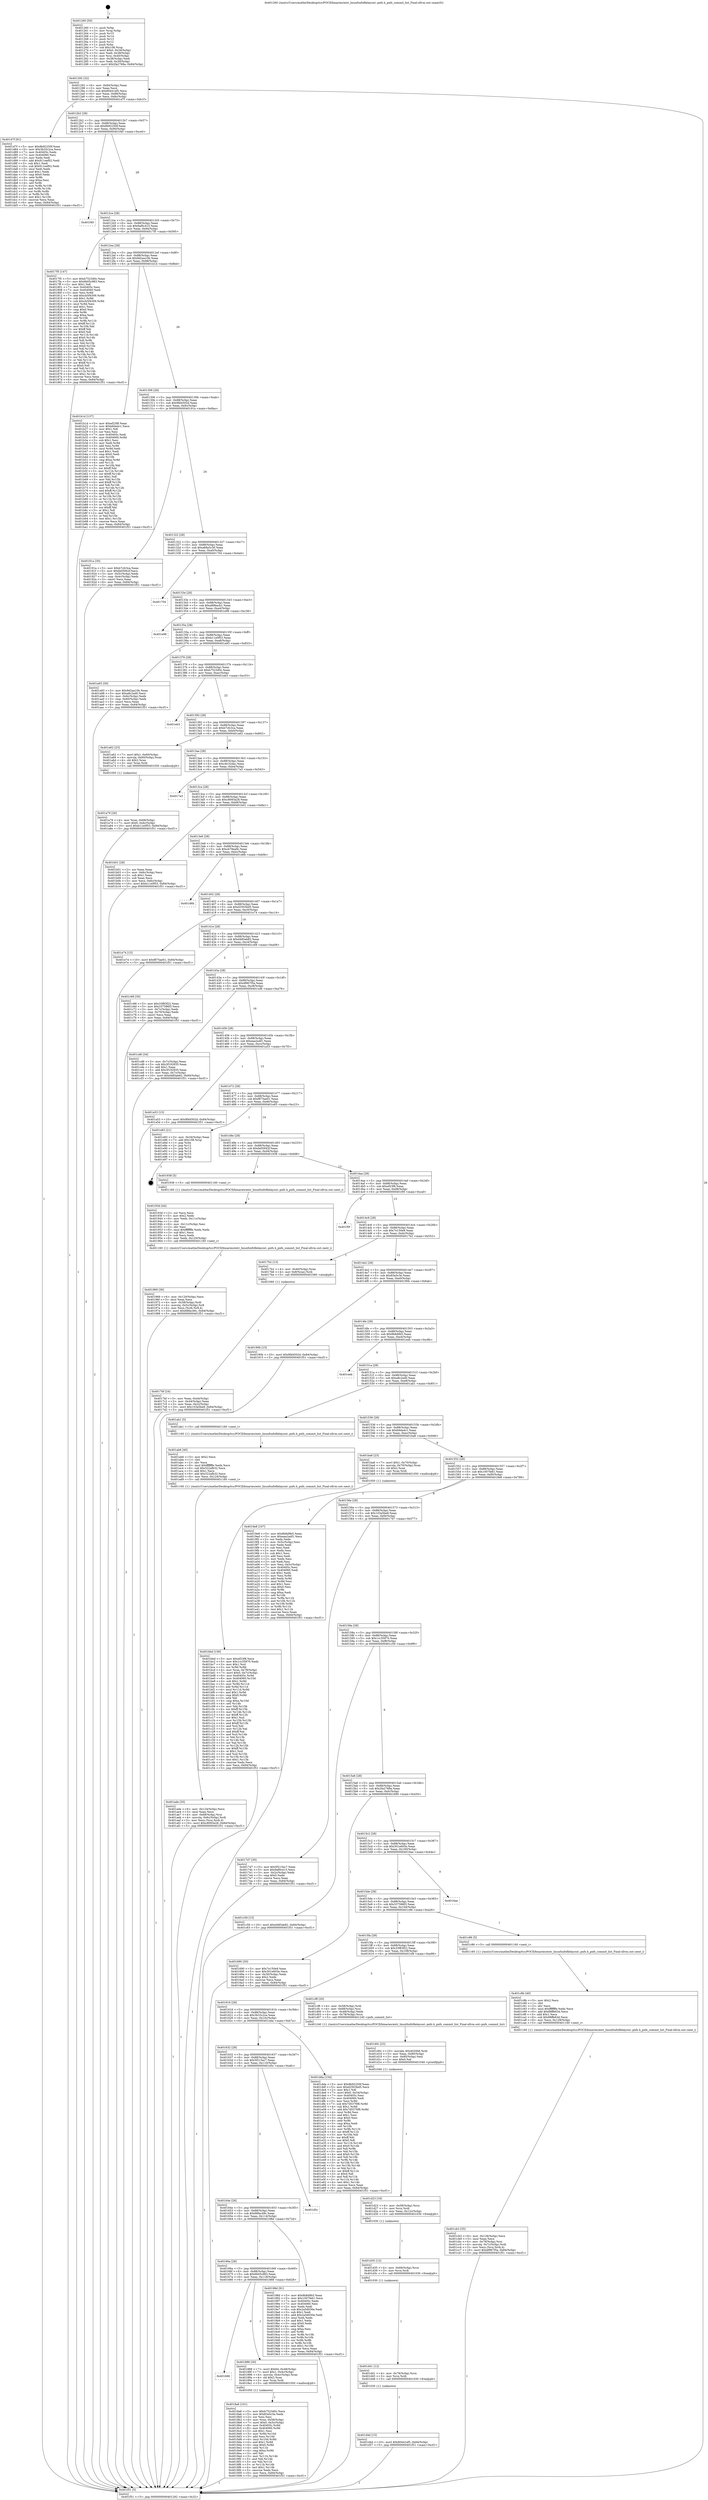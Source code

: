 digraph "0x401260" {
  label = "0x401260 (/mnt/c/Users/mathe/Desktop/tcc/POCII/binaries/extr_linuxfsnfsfilelayout..pnfs.h_pnfs_commit_list_Final-ollvm.out::main(0))"
  labelloc = "t"
  node[shape=record]

  Entry [label="",width=0.3,height=0.3,shape=circle,fillcolor=black,style=filled]
  "0x401292" [label="{
     0x401292 [32]\l
     | [instrs]\l
     &nbsp;&nbsp;0x401292 \<+6\>: mov -0x84(%rbp),%eax\l
     &nbsp;&nbsp;0x401298 \<+2\>: mov %eax,%ecx\l
     &nbsp;&nbsp;0x40129a \<+6\>: sub $0x80441ef5,%ecx\l
     &nbsp;&nbsp;0x4012a0 \<+6\>: mov %eax,-0x88(%rbp)\l
     &nbsp;&nbsp;0x4012a6 \<+6\>: mov %ecx,-0x8c(%rbp)\l
     &nbsp;&nbsp;0x4012ac \<+6\>: je 0000000000401d7f \<main+0xb1f\>\l
  }"]
  "0x401d7f" [label="{
     0x401d7f [91]\l
     | [instrs]\l
     &nbsp;&nbsp;0x401d7f \<+5\>: mov $0x8b92250f,%eax\l
     &nbsp;&nbsp;0x401d84 \<+5\>: mov $0x3b33c2ca,%ecx\l
     &nbsp;&nbsp;0x401d89 \<+7\>: mov 0x40405c,%edx\l
     &nbsp;&nbsp;0x401d90 \<+7\>: mov 0x404060,%esi\l
     &nbsp;&nbsp;0x401d97 \<+2\>: mov %edx,%edi\l
     &nbsp;&nbsp;0x401d99 \<+6\>: add $0x911eef02,%edi\l
     &nbsp;&nbsp;0x401d9f \<+3\>: sub $0x1,%edi\l
     &nbsp;&nbsp;0x401da2 \<+6\>: sub $0x911eef02,%edi\l
     &nbsp;&nbsp;0x401da8 \<+3\>: imul %edi,%edx\l
     &nbsp;&nbsp;0x401dab \<+3\>: and $0x1,%edx\l
     &nbsp;&nbsp;0x401dae \<+3\>: cmp $0x0,%edx\l
     &nbsp;&nbsp;0x401db1 \<+4\>: sete %r8b\l
     &nbsp;&nbsp;0x401db5 \<+3\>: cmp $0xa,%esi\l
     &nbsp;&nbsp;0x401db8 \<+4\>: setl %r9b\l
     &nbsp;&nbsp;0x401dbc \<+3\>: mov %r8b,%r10b\l
     &nbsp;&nbsp;0x401dbf \<+3\>: and %r9b,%r10b\l
     &nbsp;&nbsp;0x401dc2 \<+3\>: xor %r9b,%r8b\l
     &nbsp;&nbsp;0x401dc5 \<+3\>: or %r8b,%r10b\l
     &nbsp;&nbsp;0x401dc8 \<+4\>: test $0x1,%r10b\l
     &nbsp;&nbsp;0x401dcc \<+3\>: cmovne %ecx,%eax\l
     &nbsp;&nbsp;0x401dcf \<+6\>: mov %eax,-0x84(%rbp)\l
     &nbsp;&nbsp;0x401dd5 \<+5\>: jmp 0000000000401f51 \<main+0xcf1\>\l
  }"]
  "0x4012b2" [label="{
     0x4012b2 [28]\l
     | [instrs]\l
     &nbsp;&nbsp;0x4012b2 \<+5\>: jmp 00000000004012b7 \<main+0x57\>\l
     &nbsp;&nbsp;0x4012b7 \<+6\>: mov -0x88(%rbp),%eax\l
     &nbsp;&nbsp;0x4012bd \<+5\>: sub $0x8b92250f,%eax\l
     &nbsp;&nbsp;0x4012c2 \<+6\>: mov %eax,-0x90(%rbp)\l
     &nbsp;&nbsp;0x4012c8 \<+6\>: je 0000000000401f40 \<main+0xce0\>\l
  }"]
  Exit [label="",width=0.3,height=0.3,shape=circle,fillcolor=black,style=filled,peripheries=2]
  "0x401f40" [label="{
     0x401f40\l
  }", style=dashed]
  "0x4012ce" [label="{
     0x4012ce [28]\l
     | [instrs]\l
     &nbsp;&nbsp;0x4012ce \<+5\>: jmp 00000000004012d3 \<main+0x73\>\l
     &nbsp;&nbsp;0x4012d3 \<+6\>: mov -0x88(%rbp),%eax\l
     &nbsp;&nbsp;0x4012d9 \<+5\>: sub $0x9af0c415,%eax\l
     &nbsp;&nbsp;0x4012de \<+6\>: mov %eax,-0x94(%rbp)\l
     &nbsp;&nbsp;0x4012e4 \<+6\>: je 00000000004017f5 \<main+0x595\>\l
  }"]
  "0x401d4d" [label="{
     0x401d4d [15]\l
     | [instrs]\l
     &nbsp;&nbsp;0x401d4d \<+10\>: movl $0x80441ef5,-0x84(%rbp)\l
     &nbsp;&nbsp;0x401d57 \<+5\>: jmp 0000000000401f51 \<main+0xcf1\>\l
  }"]
  "0x4017f5" [label="{
     0x4017f5 [147]\l
     | [instrs]\l
     &nbsp;&nbsp;0x4017f5 \<+5\>: mov $0xb7523d0c,%eax\l
     &nbsp;&nbsp;0x4017fa \<+5\>: mov $0x6b05c983,%ecx\l
     &nbsp;&nbsp;0x4017ff \<+2\>: mov $0x1,%dl\l
     &nbsp;&nbsp;0x401801 \<+7\>: mov 0x40405c,%esi\l
     &nbsp;&nbsp;0x401808 \<+7\>: mov 0x404060,%edi\l
     &nbsp;&nbsp;0x40180f \<+3\>: mov %esi,%r8d\l
     &nbsp;&nbsp;0x401812 \<+7\>: add $0xcb5f4309,%r8d\l
     &nbsp;&nbsp;0x401819 \<+4\>: sub $0x1,%r8d\l
     &nbsp;&nbsp;0x40181d \<+7\>: sub $0xcb5f4309,%r8d\l
     &nbsp;&nbsp;0x401824 \<+4\>: imul %r8d,%esi\l
     &nbsp;&nbsp;0x401828 \<+3\>: and $0x1,%esi\l
     &nbsp;&nbsp;0x40182b \<+3\>: cmp $0x0,%esi\l
     &nbsp;&nbsp;0x40182e \<+4\>: sete %r9b\l
     &nbsp;&nbsp;0x401832 \<+3\>: cmp $0xa,%edi\l
     &nbsp;&nbsp;0x401835 \<+4\>: setl %r10b\l
     &nbsp;&nbsp;0x401839 \<+3\>: mov %r9b,%r11b\l
     &nbsp;&nbsp;0x40183c \<+4\>: xor $0xff,%r11b\l
     &nbsp;&nbsp;0x401840 \<+3\>: mov %r10b,%bl\l
     &nbsp;&nbsp;0x401843 \<+3\>: xor $0xff,%bl\l
     &nbsp;&nbsp;0x401846 \<+3\>: xor $0x0,%dl\l
     &nbsp;&nbsp;0x401849 \<+3\>: mov %r11b,%r14b\l
     &nbsp;&nbsp;0x40184c \<+4\>: and $0x0,%r14b\l
     &nbsp;&nbsp;0x401850 \<+3\>: and %dl,%r9b\l
     &nbsp;&nbsp;0x401853 \<+3\>: mov %bl,%r15b\l
     &nbsp;&nbsp;0x401856 \<+4\>: and $0x0,%r15b\l
     &nbsp;&nbsp;0x40185a \<+3\>: and %dl,%r10b\l
     &nbsp;&nbsp;0x40185d \<+3\>: or %r9b,%r14b\l
     &nbsp;&nbsp;0x401860 \<+3\>: or %r10b,%r15b\l
     &nbsp;&nbsp;0x401863 \<+3\>: xor %r15b,%r14b\l
     &nbsp;&nbsp;0x401866 \<+3\>: or %bl,%r11b\l
     &nbsp;&nbsp;0x401869 \<+4\>: xor $0xff,%r11b\l
     &nbsp;&nbsp;0x40186d \<+3\>: or $0x0,%dl\l
     &nbsp;&nbsp;0x401870 \<+3\>: and %dl,%r11b\l
     &nbsp;&nbsp;0x401873 \<+3\>: or %r11b,%r14b\l
     &nbsp;&nbsp;0x401876 \<+4\>: test $0x1,%r14b\l
     &nbsp;&nbsp;0x40187a \<+3\>: cmovne %ecx,%eax\l
     &nbsp;&nbsp;0x40187d \<+6\>: mov %eax,-0x84(%rbp)\l
     &nbsp;&nbsp;0x401883 \<+5\>: jmp 0000000000401f51 \<main+0xcf1\>\l
  }"]
  "0x4012ea" [label="{
     0x4012ea [28]\l
     | [instrs]\l
     &nbsp;&nbsp;0x4012ea \<+5\>: jmp 00000000004012ef \<main+0x8f\>\l
     &nbsp;&nbsp;0x4012ef \<+6\>: mov -0x88(%rbp),%eax\l
     &nbsp;&nbsp;0x4012f5 \<+5\>: sub $0x9d2aa10b,%eax\l
     &nbsp;&nbsp;0x4012fa \<+6\>: mov %eax,-0x98(%rbp)\l
     &nbsp;&nbsp;0x401300 \<+6\>: je 0000000000401b1d \<main+0x8bd\>\l
  }"]
  "0x401d41" [label="{
     0x401d41 [12]\l
     | [instrs]\l
     &nbsp;&nbsp;0x401d41 \<+4\>: mov -0x78(%rbp),%rcx\l
     &nbsp;&nbsp;0x401d45 \<+3\>: mov %rcx,%rdi\l
     &nbsp;&nbsp;0x401d48 \<+5\>: call 0000000000401030 \<free@plt\>\l
     | [calls]\l
     &nbsp;&nbsp;0x401030 \{1\} (unknown)\l
  }"]
  "0x401b1d" [label="{
     0x401b1d [137]\l
     | [instrs]\l
     &nbsp;&nbsp;0x401b1d \<+5\>: mov $0xef23f8,%eax\l
     &nbsp;&nbsp;0x401b22 \<+5\>: mov $0xb6de4c1,%ecx\l
     &nbsp;&nbsp;0x401b27 \<+2\>: mov $0x1,%dl\l
     &nbsp;&nbsp;0x401b29 \<+2\>: xor %esi,%esi\l
     &nbsp;&nbsp;0x401b2b \<+7\>: mov 0x40405c,%edi\l
     &nbsp;&nbsp;0x401b32 \<+8\>: mov 0x404060,%r8d\l
     &nbsp;&nbsp;0x401b3a \<+3\>: sub $0x1,%esi\l
     &nbsp;&nbsp;0x401b3d \<+3\>: mov %edi,%r9d\l
     &nbsp;&nbsp;0x401b40 \<+3\>: add %esi,%r9d\l
     &nbsp;&nbsp;0x401b43 \<+4\>: imul %r9d,%edi\l
     &nbsp;&nbsp;0x401b47 \<+3\>: and $0x1,%edi\l
     &nbsp;&nbsp;0x401b4a \<+3\>: cmp $0x0,%edi\l
     &nbsp;&nbsp;0x401b4d \<+4\>: sete %r10b\l
     &nbsp;&nbsp;0x401b51 \<+4\>: cmp $0xa,%r8d\l
     &nbsp;&nbsp;0x401b55 \<+4\>: setl %r11b\l
     &nbsp;&nbsp;0x401b59 \<+3\>: mov %r10b,%bl\l
     &nbsp;&nbsp;0x401b5c \<+3\>: xor $0xff,%bl\l
     &nbsp;&nbsp;0x401b5f \<+3\>: mov %r11b,%r14b\l
     &nbsp;&nbsp;0x401b62 \<+4\>: xor $0xff,%r14b\l
     &nbsp;&nbsp;0x401b66 \<+3\>: xor $0x1,%dl\l
     &nbsp;&nbsp;0x401b69 \<+3\>: mov %bl,%r15b\l
     &nbsp;&nbsp;0x401b6c \<+4\>: and $0xff,%r15b\l
     &nbsp;&nbsp;0x401b70 \<+3\>: and %dl,%r10b\l
     &nbsp;&nbsp;0x401b73 \<+3\>: mov %r14b,%r12b\l
     &nbsp;&nbsp;0x401b76 \<+4\>: and $0xff,%r12b\l
     &nbsp;&nbsp;0x401b7a \<+3\>: and %dl,%r11b\l
     &nbsp;&nbsp;0x401b7d \<+3\>: or %r10b,%r15b\l
     &nbsp;&nbsp;0x401b80 \<+3\>: or %r11b,%r12b\l
     &nbsp;&nbsp;0x401b83 \<+3\>: xor %r12b,%r15b\l
     &nbsp;&nbsp;0x401b86 \<+3\>: or %r14b,%bl\l
     &nbsp;&nbsp;0x401b89 \<+3\>: xor $0xff,%bl\l
     &nbsp;&nbsp;0x401b8c \<+3\>: or $0x1,%dl\l
     &nbsp;&nbsp;0x401b8f \<+2\>: and %dl,%bl\l
     &nbsp;&nbsp;0x401b91 \<+3\>: or %bl,%r15b\l
     &nbsp;&nbsp;0x401b94 \<+4\>: test $0x1,%r15b\l
     &nbsp;&nbsp;0x401b98 \<+3\>: cmovne %ecx,%eax\l
     &nbsp;&nbsp;0x401b9b \<+6\>: mov %eax,-0x84(%rbp)\l
     &nbsp;&nbsp;0x401ba1 \<+5\>: jmp 0000000000401f51 \<main+0xcf1\>\l
  }"]
  "0x401306" [label="{
     0x401306 [28]\l
     | [instrs]\l
     &nbsp;&nbsp;0x401306 \<+5\>: jmp 000000000040130b \<main+0xab\>\l
     &nbsp;&nbsp;0x40130b \<+6\>: mov -0x88(%rbp),%eax\l
     &nbsp;&nbsp;0x401311 \<+5\>: sub $0x9fd4502d,%eax\l
     &nbsp;&nbsp;0x401316 \<+6\>: mov %eax,-0x9c(%rbp)\l
     &nbsp;&nbsp;0x40131c \<+6\>: je 000000000040191a \<main+0x6ba\>\l
  }"]
  "0x401d35" [label="{
     0x401d35 [12]\l
     | [instrs]\l
     &nbsp;&nbsp;0x401d35 \<+4\>: mov -0x68(%rbp),%rcx\l
     &nbsp;&nbsp;0x401d39 \<+3\>: mov %rcx,%rdi\l
     &nbsp;&nbsp;0x401d3c \<+5\>: call 0000000000401030 \<free@plt\>\l
     | [calls]\l
     &nbsp;&nbsp;0x401030 \{1\} (unknown)\l
  }"]
  "0x40191a" [label="{
     0x40191a [30]\l
     | [instrs]\l
     &nbsp;&nbsp;0x40191a \<+5\>: mov $0xb7cfc3ca,%eax\l
     &nbsp;&nbsp;0x40191f \<+5\>: mov $0xfa05942f,%ecx\l
     &nbsp;&nbsp;0x401924 \<+3\>: mov -0x5c(%rbp),%edx\l
     &nbsp;&nbsp;0x401927 \<+3\>: cmp -0x4c(%rbp),%edx\l
     &nbsp;&nbsp;0x40192a \<+3\>: cmovl %ecx,%eax\l
     &nbsp;&nbsp;0x40192d \<+6\>: mov %eax,-0x84(%rbp)\l
     &nbsp;&nbsp;0x401933 \<+5\>: jmp 0000000000401f51 \<main+0xcf1\>\l
  }"]
  "0x401322" [label="{
     0x401322 [28]\l
     | [instrs]\l
     &nbsp;&nbsp;0x401322 \<+5\>: jmp 0000000000401327 \<main+0xc7\>\l
     &nbsp;&nbsp;0x401327 \<+6\>: mov -0x88(%rbp),%eax\l
     &nbsp;&nbsp;0x40132d \<+5\>: sub $0xa68a5c30,%eax\l
     &nbsp;&nbsp;0x401332 \<+6\>: mov %eax,-0xa0(%rbp)\l
     &nbsp;&nbsp;0x401338 \<+6\>: je 0000000000401704 \<main+0x4a4\>\l
  }"]
  "0x401d23" [label="{
     0x401d23 [18]\l
     | [instrs]\l
     &nbsp;&nbsp;0x401d23 \<+4\>: mov -0x58(%rbp),%rcx\l
     &nbsp;&nbsp;0x401d27 \<+3\>: mov %rcx,%rdi\l
     &nbsp;&nbsp;0x401d2a \<+6\>: mov %eax,-0x12c(%rbp)\l
     &nbsp;&nbsp;0x401d30 \<+5\>: call 0000000000401030 \<free@plt\>\l
     | [calls]\l
     &nbsp;&nbsp;0x401030 \{1\} (unknown)\l
  }"]
  "0x401704" [label="{
     0x401704\l
  }", style=dashed]
  "0x40133e" [label="{
     0x40133e [28]\l
     | [instrs]\l
     &nbsp;&nbsp;0x40133e \<+5\>: jmp 0000000000401343 \<main+0xe3\>\l
     &nbsp;&nbsp;0x401343 \<+6\>: mov -0x88(%rbp),%eax\l
     &nbsp;&nbsp;0x401349 \<+5\>: sub $0xa89bacb1,%eax\l
     &nbsp;&nbsp;0x40134e \<+6\>: mov %eax,-0xa4(%rbp)\l
     &nbsp;&nbsp;0x401354 \<+6\>: je 0000000000401e98 \<main+0xc38\>\l
  }"]
  "0x401d0c" [label="{
     0x401d0c [23]\l
     | [instrs]\l
     &nbsp;&nbsp;0x401d0c \<+10\>: movabs $0x4020b6,%rdi\l
     &nbsp;&nbsp;0x401d16 \<+3\>: mov %eax,-0x80(%rbp)\l
     &nbsp;&nbsp;0x401d19 \<+3\>: mov -0x80(%rbp),%esi\l
     &nbsp;&nbsp;0x401d1c \<+2\>: mov $0x0,%al\l
     &nbsp;&nbsp;0x401d1e \<+5\>: call 0000000000401040 \<printf@plt\>\l
     | [calls]\l
     &nbsp;&nbsp;0x401040 \{1\} (unknown)\l
  }"]
  "0x401e98" [label="{
     0x401e98\l
  }", style=dashed]
  "0x40135a" [label="{
     0x40135a [28]\l
     | [instrs]\l
     &nbsp;&nbsp;0x40135a \<+5\>: jmp 000000000040135f \<main+0xff\>\l
     &nbsp;&nbsp;0x40135f \<+6\>: mov -0x88(%rbp),%eax\l
     &nbsp;&nbsp;0x401365 \<+5\>: sub $0xb11e0f53,%eax\l
     &nbsp;&nbsp;0x40136a \<+6\>: mov %eax,-0xa8(%rbp)\l
     &nbsp;&nbsp;0x401370 \<+6\>: je 0000000000401a93 \<main+0x833\>\l
  }"]
  "0x401cb3" [label="{
     0x401cb3 [35]\l
     | [instrs]\l
     &nbsp;&nbsp;0x401cb3 \<+6\>: mov -0x128(%rbp),%ecx\l
     &nbsp;&nbsp;0x401cb9 \<+3\>: imul %eax,%ecx\l
     &nbsp;&nbsp;0x401cbc \<+4\>: mov -0x78(%rbp),%rsi\l
     &nbsp;&nbsp;0x401cc0 \<+4\>: movslq -0x7c(%rbp),%rdi\l
     &nbsp;&nbsp;0x401cc4 \<+3\>: mov %ecx,(%rsi,%rdi,4)\l
     &nbsp;&nbsp;0x401cc7 \<+10\>: movl $0xdf967f5a,-0x84(%rbp)\l
     &nbsp;&nbsp;0x401cd1 \<+5\>: jmp 0000000000401f51 \<main+0xcf1\>\l
  }"]
  "0x401a93" [label="{
     0x401a93 [30]\l
     | [instrs]\l
     &nbsp;&nbsp;0x401a93 \<+5\>: mov $0x9d2aa10b,%eax\l
     &nbsp;&nbsp;0x401a98 \<+5\>: mov $0xa8c2ed0,%ecx\l
     &nbsp;&nbsp;0x401a9d \<+3\>: mov -0x6c(%rbp),%edx\l
     &nbsp;&nbsp;0x401aa0 \<+3\>: cmp -0x60(%rbp),%edx\l
     &nbsp;&nbsp;0x401aa3 \<+3\>: cmovl %ecx,%eax\l
     &nbsp;&nbsp;0x401aa6 \<+6\>: mov %eax,-0x84(%rbp)\l
     &nbsp;&nbsp;0x401aac \<+5\>: jmp 0000000000401f51 \<main+0xcf1\>\l
  }"]
  "0x401376" [label="{
     0x401376 [28]\l
     | [instrs]\l
     &nbsp;&nbsp;0x401376 \<+5\>: jmp 000000000040137b \<main+0x11b\>\l
     &nbsp;&nbsp;0x40137b \<+6\>: mov -0x88(%rbp),%eax\l
     &nbsp;&nbsp;0x401381 \<+5\>: sub $0xb7523d0c,%eax\l
     &nbsp;&nbsp;0x401386 \<+6\>: mov %eax,-0xac(%rbp)\l
     &nbsp;&nbsp;0x40138c \<+6\>: je 0000000000401eb3 \<main+0xc53\>\l
  }"]
  "0x401c8b" [label="{
     0x401c8b [40]\l
     | [instrs]\l
     &nbsp;&nbsp;0x401c8b \<+5\>: mov $0x2,%ecx\l
     &nbsp;&nbsp;0x401c90 \<+1\>: cltd\l
     &nbsp;&nbsp;0x401c91 \<+2\>: idiv %ecx\l
     &nbsp;&nbsp;0x401c93 \<+6\>: imul $0xfffffffe,%edx,%ecx\l
     &nbsp;&nbsp;0x401c99 \<+6\>: add $0x88ffe63d,%ecx\l
     &nbsp;&nbsp;0x401c9f \<+3\>: add $0x1,%ecx\l
     &nbsp;&nbsp;0x401ca2 \<+6\>: sub $0x88ffe63d,%ecx\l
     &nbsp;&nbsp;0x401ca8 \<+6\>: mov %ecx,-0x128(%rbp)\l
     &nbsp;&nbsp;0x401cae \<+5\>: call 0000000000401160 \<next_i\>\l
     | [calls]\l
     &nbsp;&nbsp;0x401160 \{1\} (/mnt/c/Users/mathe/Desktop/tcc/POCII/binaries/extr_linuxfsnfsfilelayout..pnfs.h_pnfs_commit_list_Final-ollvm.out::next_i)\l
  }"]
  "0x401eb3" [label="{
     0x401eb3\l
  }", style=dashed]
  "0x401392" [label="{
     0x401392 [28]\l
     | [instrs]\l
     &nbsp;&nbsp;0x401392 \<+5\>: jmp 0000000000401397 \<main+0x137\>\l
     &nbsp;&nbsp;0x401397 \<+6\>: mov -0x88(%rbp),%eax\l
     &nbsp;&nbsp;0x40139d \<+5\>: sub $0xb7cfc3ca,%eax\l
     &nbsp;&nbsp;0x4013a2 \<+6\>: mov %eax,-0xb0(%rbp)\l
     &nbsp;&nbsp;0x4013a8 \<+6\>: je 0000000000401a62 \<main+0x802\>\l
  }"]
  "0x401bbd" [label="{
     0x401bbd [156]\l
     | [instrs]\l
     &nbsp;&nbsp;0x401bbd \<+5\>: mov $0xef23f8,%ecx\l
     &nbsp;&nbsp;0x401bc2 \<+5\>: mov $0x1cc35970,%edx\l
     &nbsp;&nbsp;0x401bc7 \<+3\>: mov $0x1,%sil\l
     &nbsp;&nbsp;0x401bca \<+3\>: xor %r8d,%r8d\l
     &nbsp;&nbsp;0x401bcd \<+4\>: mov %rax,-0x78(%rbp)\l
     &nbsp;&nbsp;0x401bd1 \<+7\>: movl $0x0,-0x7c(%rbp)\l
     &nbsp;&nbsp;0x401bd8 \<+8\>: mov 0x40405c,%r9d\l
     &nbsp;&nbsp;0x401be0 \<+8\>: mov 0x404060,%r10d\l
     &nbsp;&nbsp;0x401be8 \<+4\>: sub $0x1,%r8d\l
     &nbsp;&nbsp;0x401bec \<+3\>: mov %r9d,%r11d\l
     &nbsp;&nbsp;0x401bef \<+3\>: add %r8d,%r11d\l
     &nbsp;&nbsp;0x401bf2 \<+4\>: imul %r11d,%r9d\l
     &nbsp;&nbsp;0x401bf6 \<+4\>: and $0x1,%r9d\l
     &nbsp;&nbsp;0x401bfa \<+4\>: cmp $0x0,%r9d\l
     &nbsp;&nbsp;0x401bfe \<+3\>: sete %bl\l
     &nbsp;&nbsp;0x401c01 \<+4\>: cmp $0xa,%r10d\l
     &nbsp;&nbsp;0x401c05 \<+4\>: setl %r14b\l
     &nbsp;&nbsp;0x401c09 \<+3\>: mov %bl,%r15b\l
     &nbsp;&nbsp;0x401c0c \<+4\>: xor $0xff,%r15b\l
     &nbsp;&nbsp;0x401c10 \<+3\>: mov %r14b,%r12b\l
     &nbsp;&nbsp;0x401c13 \<+4\>: xor $0xff,%r12b\l
     &nbsp;&nbsp;0x401c17 \<+4\>: xor $0x1,%sil\l
     &nbsp;&nbsp;0x401c1b \<+3\>: mov %r15b,%r13b\l
     &nbsp;&nbsp;0x401c1e \<+4\>: and $0xff,%r13b\l
     &nbsp;&nbsp;0x401c22 \<+3\>: and %sil,%bl\l
     &nbsp;&nbsp;0x401c25 \<+3\>: mov %r12b,%al\l
     &nbsp;&nbsp;0x401c28 \<+2\>: and $0xff,%al\l
     &nbsp;&nbsp;0x401c2a \<+3\>: and %sil,%r14b\l
     &nbsp;&nbsp;0x401c2d \<+3\>: or %bl,%r13b\l
     &nbsp;&nbsp;0x401c30 \<+3\>: or %r14b,%al\l
     &nbsp;&nbsp;0x401c33 \<+3\>: xor %al,%r13b\l
     &nbsp;&nbsp;0x401c36 \<+3\>: or %r12b,%r15b\l
     &nbsp;&nbsp;0x401c39 \<+4\>: xor $0xff,%r15b\l
     &nbsp;&nbsp;0x401c3d \<+4\>: or $0x1,%sil\l
     &nbsp;&nbsp;0x401c41 \<+3\>: and %sil,%r15b\l
     &nbsp;&nbsp;0x401c44 \<+3\>: or %r15b,%r13b\l
     &nbsp;&nbsp;0x401c47 \<+4\>: test $0x1,%r13b\l
     &nbsp;&nbsp;0x401c4b \<+3\>: cmovne %edx,%ecx\l
     &nbsp;&nbsp;0x401c4e \<+6\>: mov %ecx,-0x84(%rbp)\l
     &nbsp;&nbsp;0x401c54 \<+5\>: jmp 0000000000401f51 \<main+0xcf1\>\l
  }"]
  "0x401a62" [label="{
     0x401a62 [23]\l
     | [instrs]\l
     &nbsp;&nbsp;0x401a62 \<+7\>: movl $0x1,-0x60(%rbp)\l
     &nbsp;&nbsp;0x401a69 \<+4\>: movslq -0x60(%rbp),%rax\l
     &nbsp;&nbsp;0x401a6d \<+4\>: shl $0x2,%rax\l
     &nbsp;&nbsp;0x401a71 \<+3\>: mov %rax,%rdi\l
     &nbsp;&nbsp;0x401a74 \<+5\>: call 0000000000401050 \<malloc@plt\>\l
     | [calls]\l
     &nbsp;&nbsp;0x401050 \{1\} (unknown)\l
  }"]
  "0x4013ae" [label="{
     0x4013ae [28]\l
     | [instrs]\l
     &nbsp;&nbsp;0x4013ae \<+5\>: jmp 00000000004013b3 \<main+0x153\>\l
     &nbsp;&nbsp;0x4013b3 \<+6\>: mov -0x88(%rbp),%eax\l
     &nbsp;&nbsp;0x4013b9 \<+5\>: sub $0xc6c32dac,%eax\l
     &nbsp;&nbsp;0x4013be \<+6\>: mov %eax,-0xb4(%rbp)\l
     &nbsp;&nbsp;0x4013c4 \<+6\>: je 00000000004017a3 \<main+0x543\>\l
  }"]
  "0x401ade" [label="{
     0x401ade [35]\l
     | [instrs]\l
     &nbsp;&nbsp;0x401ade \<+6\>: mov -0x124(%rbp),%ecx\l
     &nbsp;&nbsp;0x401ae4 \<+3\>: imul %eax,%ecx\l
     &nbsp;&nbsp;0x401ae7 \<+4\>: mov -0x68(%rbp),%rsi\l
     &nbsp;&nbsp;0x401aeb \<+4\>: movslq -0x6c(%rbp),%rdi\l
     &nbsp;&nbsp;0x401aef \<+3\>: mov %ecx,(%rsi,%rdi,4)\l
     &nbsp;&nbsp;0x401af2 \<+10\>: movl $0xc8093a28,-0x84(%rbp)\l
     &nbsp;&nbsp;0x401afc \<+5\>: jmp 0000000000401f51 \<main+0xcf1\>\l
  }"]
  "0x4017a3" [label="{
     0x4017a3\l
  }", style=dashed]
  "0x4013ca" [label="{
     0x4013ca [28]\l
     | [instrs]\l
     &nbsp;&nbsp;0x4013ca \<+5\>: jmp 00000000004013cf \<main+0x16f\>\l
     &nbsp;&nbsp;0x4013cf \<+6\>: mov -0x88(%rbp),%eax\l
     &nbsp;&nbsp;0x4013d5 \<+5\>: sub $0xc8093a28,%eax\l
     &nbsp;&nbsp;0x4013da \<+6\>: mov %eax,-0xb8(%rbp)\l
     &nbsp;&nbsp;0x4013e0 \<+6\>: je 0000000000401b01 \<main+0x8a1\>\l
  }"]
  "0x401ab6" [label="{
     0x401ab6 [40]\l
     | [instrs]\l
     &nbsp;&nbsp;0x401ab6 \<+5\>: mov $0x2,%ecx\l
     &nbsp;&nbsp;0x401abb \<+1\>: cltd\l
     &nbsp;&nbsp;0x401abc \<+2\>: idiv %ecx\l
     &nbsp;&nbsp;0x401abe \<+6\>: imul $0xfffffffe,%edx,%ecx\l
     &nbsp;&nbsp;0x401ac4 \<+6\>: sub $0x322afb32,%ecx\l
     &nbsp;&nbsp;0x401aca \<+3\>: add $0x1,%ecx\l
     &nbsp;&nbsp;0x401acd \<+6\>: add $0x322afb32,%ecx\l
     &nbsp;&nbsp;0x401ad3 \<+6\>: mov %ecx,-0x124(%rbp)\l
     &nbsp;&nbsp;0x401ad9 \<+5\>: call 0000000000401160 \<next_i\>\l
     | [calls]\l
     &nbsp;&nbsp;0x401160 \{1\} (/mnt/c/Users/mathe/Desktop/tcc/POCII/binaries/extr_linuxfsnfsfilelayout..pnfs.h_pnfs_commit_list_Final-ollvm.out::next_i)\l
  }"]
  "0x401b01" [label="{
     0x401b01 [28]\l
     | [instrs]\l
     &nbsp;&nbsp;0x401b01 \<+2\>: xor %eax,%eax\l
     &nbsp;&nbsp;0x401b03 \<+3\>: mov -0x6c(%rbp),%ecx\l
     &nbsp;&nbsp;0x401b06 \<+3\>: sub $0x1,%eax\l
     &nbsp;&nbsp;0x401b09 \<+2\>: sub %eax,%ecx\l
     &nbsp;&nbsp;0x401b0b \<+3\>: mov %ecx,-0x6c(%rbp)\l
     &nbsp;&nbsp;0x401b0e \<+10\>: movl $0xb11e0f53,-0x84(%rbp)\l
     &nbsp;&nbsp;0x401b18 \<+5\>: jmp 0000000000401f51 \<main+0xcf1\>\l
  }"]
  "0x4013e6" [label="{
     0x4013e6 [28]\l
     | [instrs]\l
     &nbsp;&nbsp;0x4013e6 \<+5\>: jmp 00000000004013eb \<main+0x18b\>\l
     &nbsp;&nbsp;0x4013eb \<+6\>: mov -0x88(%rbp),%eax\l
     &nbsp;&nbsp;0x4013f1 \<+5\>: sub $0xcb78ea9c,%eax\l
     &nbsp;&nbsp;0x4013f6 \<+6\>: mov %eax,-0xbc(%rbp)\l
     &nbsp;&nbsp;0x4013fc \<+6\>: je 0000000000401d6b \<main+0xb0b\>\l
  }"]
  "0x401a79" [label="{
     0x401a79 [26]\l
     | [instrs]\l
     &nbsp;&nbsp;0x401a79 \<+4\>: mov %rax,-0x68(%rbp)\l
     &nbsp;&nbsp;0x401a7d \<+7\>: movl $0x0,-0x6c(%rbp)\l
     &nbsp;&nbsp;0x401a84 \<+10\>: movl $0xb11e0f53,-0x84(%rbp)\l
     &nbsp;&nbsp;0x401a8e \<+5\>: jmp 0000000000401f51 \<main+0xcf1\>\l
  }"]
  "0x401d6b" [label="{
     0x401d6b\l
  }", style=dashed]
  "0x401402" [label="{
     0x401402 [28]\l
     | [instrs]\l
     &nbsp;&nbsp;0x401402 \<+5\>: jmp 0000000000401407 \<main+0x1a7\>\l
     &nbsp;&nbsp;0x401407 \<+6\>: mov -0x88(%rbp),%eax\l
     &nbsp;&nbsp;0x40140d \<+5\>: sub $0xd2503bd5,%eax\l
     &nbsp;&nbsp;0x401412 \<+6\>: mov %eax,-0xc0(%rbp)\l
     &nbsp;&nbsp;0x401418 \<+6\>: je 0000000000401e74 \<main+0xc14\>\l
  }"]
  "0x401969" [label="{
     0x401969 [36]\l
     | [instrs]\l
     &nbsp;&nbsp;0x401969 \<+6\>: mov -0x120(%rbp),%ecx\l
     &nbsp;&nbsp;0x40196f \<+3\>: imul %eax,%ecx\l
     &nbsp;&nbsp;0x401972 \<+4\>: mov -0x58(%rbp),%rdi\l
     &nbsp;&nbsp;0x401976 \<+4\>: movslq -0x5c(%rbp),%r8\l
     &nbsp;&nbsp;0x40197a \<+4\>: mov %ecx,(%rdi,%r8,4)\l
     &nbsp;&nbsp;0x40197e \<+10\>: movl $0x68fac49c,-0x84(%rbp)\l
     &nbsp;&nbsp;0x401988 \<+5\>: jmp 0000000000401f51 \<main+0xcf1\>\l
  }"]
  "0x401e74" [label="{
     0x401e74 [15]\l
     | [instrs]\l
     &nbsp;&nbsp;0x401e74 \<+10\>: movl $0xf875ae01,-0x84(%rbp)\l
     &nbsp;&nbsp;0x401e7e \<+5\>: jmp 0000000000401f51 \<main+0xcf1\>\l
  }"]
  "0x40141e" [label="{
     0x40141e [28]\l
     | [instrs]\l
     &nbsp;&nbsp;0x40141e \<+5\>: jmp 0000000000401423 \<main+0x1c3\>\l
     &nbsp;&nbsp;0x401423 \<+6\>: mov -0x88(%rbp),%eax\l
     &nbsp;&nbsp;0x401429 \<+5\>: sub $0xd485ab82,%eax\l
     &nbsp;&nbsp;0x40142e \<+6\>: mov %eax,-0xc4(%rbp)\l
     &nbsp;&nbsp;0x401434 \<+6\>: je 0000000000401c68 \<main+0xa08\>\l
  }"]
  "0x40193d" [label="{
     0x40193d [44]\l
     | [instrs]\l
     &nbsp;&nbsp;0x40193d \<+2\>: xor %ecx,%ecx\l
     &nbsp;&nbsp;0x40193f \<+5\>: mov $0x2,%edx\l
     &nbsp;&nbsp;0x401944 \<+6\>: mov %edx,-0x11c(%rbp)\l
     &nbsp;&nbsp;0x40194a \<+1\>: cltd\l
     &nbsp;&nbsp;0x40194b \<+6\>: mov -0x11c(%rbp),%esi\l
     &nbsp;&nbsp;0x401951 \<+2\>: idiv %esi\l
     &nbsp;&nbsp;0x401953 \<+6\>: imul $0xfffffffe,%edx,%edx\l
     &nbsp;&nbsp;0x401959 \<+3\>: sub $0x1,%ecx\l
     &nbsp;&nbsp;0x40195c \<+2\>: sub %ecx,%edx\l
     &nbsp;&nbsp;0x40195e \<+6\>: mov %edx,-0x120(%rbp)\l
     &nbsp;&nbsp;0x401964 \<+5\>: call 0000000000401160 \<next_i\>\l
     | [calls]\l
     &nbsp;&nbsp;0x401160 \{1\} (/mnt/c/Users/mathe/Desktop/tcc/POCII/binaries/extr_linuxfsnfsfilelayout..pnfs.h_pnfs_commit_list_Final-ollvm.out::next_i)\l
  }"]
  "0x401c68" [label="{
     0x401c68 [30]\l
     | [instrs]\l
     &nbsp;&nbsp;0x401c68 \<+5\>: mov $0x33f83f22,%eax\l
     &nbsp;&nbsp;0x401c6d \<+5\>: mov $0x337586f3,%ecx\l
     &nbsp;&nbsp;0x401c72 \<+3\>: mov -0x7c(%rbp),%edx\l
     &nbsp;&nbsp;0x401c75 \<+3\>: cmp -0x70(%rbp),%edx\l
     &nbsp;&nbsp;0x401c78 \<+3\>: cmovl %ecx,%eax\l
     &nbsp;&nbsp;0x401c7b \<+6\>: mov %eax,-0x84(%rbp)\l
     &nbsp;&nbsp;0x401c81 \<+5\>: jmp 0000000000401f51 \<main+0xcf1\>\l
  }"]
  "0x40143a" [label="{
     0x40143a [28]\l
     | [instrs]\l
     &nbsp;&nbsp;0x40143a \<+5\>: jmp 000000000040143f \<main+0x1df\>\l
     &nbsp;&nbsp;0x40143f \<+6\>: mov -0x88(%rbp),%eax\l
     &nbsp;&nbsp;0x401445 \<+5\>: sub $0xdf967f5a,%eax\l
     &nbsp;&nbsp;0x40144a \<+6\>: mov %eax,-0xc8(%rbp)\l
     &nbsp;&nbsp;0x401450 \<+6\>: je 0000000000401cd6 \<main+0xa76\>\l
  }"]
  "0x4018a6" [label="{
     0x4018a6 [101]\l
     | [instrs]\l
     &nbsp;&nbsp;0x4018a6 \<+5\>: mov $0xb7523d0c,%ecx\l
     &nbsp;&nbsp;0x4018ab \<+5\>: mov $0x83a5c3e,%edx\l
     &nbsp;&nbsp;0x4018b0 \<+2\>: xor %esi,%esi\l
     &nbsp;&nbsp;0x4018b2 \<+4\>: mov %rax,-0x58(%rbp)\l
     &nbsp;&nbsp;0x4018b6 \<+7\>: movl $0x0,-0x5c(%rbp)\l
     &nbsp;&nbsp;0x4018bd \<+8\>: mov 0x40405c,%r8d\l
     &nbsp;&nbsp;0x4018c5 \<+8\>: mov 0x404060,%r9d\l
     &nbsp;&nbsp;0x4018cd \<+3\>: sub $0x1,%esi\l
     &nbsp;&nbsp;0x4018d0 \<+3\>: mov %r8d,%r10d\l
     &nbsp;&nbsp;0x4018d3 \<+3\>: add %esi,%r10d\l
     &nbsp;&nbsp;0x4018d6 \<+4\>: imul %r10d,%r8d\l
     &nbsp;&nbsp;0x4018da \<+4\>: and $0x1,%r8d\l
     &nbsp;&nbsp;0x4018de \<+4\>: cmp $0x0,%r8d\l
     &nbsp;&nbsp;0x4018e2 \<+4\>: sete %r11b\l
     &nbsp;&nbsp;0x4018e6 \<+4\>: cmp $0xa,%r9d\l
     &nbsp;&nbsp;0x4018ea \<+3\>: setl %bl\l
     &nbsp;&nbsp;0x4018ed \<+3\>: mov %r11b,%r14b\l
     &nbsp;&nbsp;0x4018f0 \<+3\>: and %bl,%r14b\l
     &nbsp;&nbsp;0x4018f3 \<+3\>: xor %bl,%r11b\l
     &nbsp;&nbsp;0x4018f6 \<+3\>: or %r11b,%r14b\l
     &nbsp;&nbsp;0x4018f9 \<+4\>: test $0x1,%r14b\l
     &nbsp;&nbsp;0x4018fd \<+3\>: cmovne %edx,%ecx\l
     &nbsp;&nbsp;0x401900 \<+6\>: mov %ecx,-0x84(%rbp)\l
     &nbsp;&nbsp;0x401906 \<+5\>: jmp 0000000000401f51 \<main+0xcf1\>\l
  }"]
  "0x401cd6" [label="{
     0x401cd6 [34]\l
     | [instrs]\l
     &nbsp;&nbsp;0x401cd6 \<+3\>: mov -0x7c(%rbp),%eax\l
     &nbsp;&nbsp;0x401cd9 \<+5\>: sub $0x3f192835,%eax\l
     &nbsp;&nbsp;0x401cde \<+3\>: add $0x1,%eax\l
     &nbsp;&nbsp;0x401ce1 \<+5\>: add $0x3f192835,%eax\l
     &nbsp;&nbsp;0x401ce6 \<+3\>: mov %eax,-0x7c(%rbp)\l
     &nbsp;&nbsp;0x401ce9 \<+10\>: movl $0xd485ab82,-0x84(%rbp)\l
     &nbsp;&nbsp;0x401cf3 \<+5\>: jmp 0000000000401f51 \<main+0xcf1\>\l
  }"]
  "0x401456" [label="{
     0x401456 [28]\l
     | [instrs]\l
     &nbsp;&nbsp;0x401456 \<+5\>: jmp 000000000040145b \<main+0x1fb\>\l
     &nbsp;&nbsp;0x40145b \<+6\>: mov -0x88(%rbp),%eax\l
     &nbsp;&nbsp;0x401461 \<+5\>: sub $0xeaa2a4f1,%eax\l
     &nbsp;&nbsp;0x401466 \<+6\>: mov %eax,-0xcc(%rbp)\l
     &nbsp;&nbsp;0x40146c \<+6\>: je 0000000000401a53 \<main+0x7f3\>\l
  }"]
  "0x401686" [label="{
     0x401686\l
  }", style=dashed]
  "0x401a53" [label="{
     0x401a53 [15]\l
     | [instrs]\l
     &nbsp;&nbsp;0x401a53 \<+10\>: movl $0x9fd4502d,-0x84(%rbp)\l
     &nbsp;&nbsp;0x401a5d \<+5\>: jmp 0000000000401f51 \<main+0xcf1\>\l
  }"]
  "0x401472" [label="{
     0x401472 [28]\l
     | [instrs]\l
     &nbsp;&nbsp;0x401472 \<+5\>: jmp 0000000000401477 \<main+0x217\>\l
     &nbsp;&nbsp;0x401477 \<+6\>: mov -0x88(%rbp),%eax\l
     &nbsp;&nbsp;0x40147d \<+5\>: sub $0xf875ae01,%eax\l
     &nbsp;&nbsp;0x401482 \<+6\>: mov %eax,-0xd0(%rbp)\l
     &nbsp;&nbsp;0x401488 \<+6\>: je 0000000000401e83 \<main+0xc23\>\l
  }"]
  "0x401888" [label="{
     0x401888 [30]\l
     | [instrs]\l
     &nbsp;&nbsp;0x401888 \<+7\>: movl $0x64,-0x48(%rbp)\l
     &nbsp;&nbsp;0x40188f \<+7\>: movl $0x1,-0x4c(%rbp)\l
     &nbsp;&nbsp;0x401896 \<+4\>: movslq -0x4c(%rbp),%rax\l
     &nbsp;&nbsp;0x40189a \<+4\>: shl $0x2,%rax\l
     &nbsp;&nbsp;0x40189e \<+3\>: mov %rax,%rdi\l
     &nbsp;&nbsp;0x4018a1 \<+5\>: call 0000000000401050 \<malloc@plt\>\l
     | [calls]\l
     &nbsp;&nbsp;0x401050 \{1\} (unknown)\l
  }"]
  "0x401e83" [label="{
     0x401e83 [21]\l
     | [instrs]\l
     &nbsp;&nbsp;0x401e83 \<+3\>: mov -0x34(%rbp),%eax\l
     &nbsp;&nbsp;0x401e86 \<+7\>: add $0x108,%rsp\l
     &nbsp;&nbsp;0x401e8d \<+1\>: pop %rbx\l
     &nbsp;&nbsp;0x401e8e \<+2\>: pop %r12\l
     &nbsp;&nbsp;0x401e90 \<+2\>: pop %r13\l
     &nbsp;&nbsp;0x401e92 \<+2\>: pop %r14\l
     &nbsp;&nbsp;0x401e94 \<+2\>: pop %r15\l
     &nbsp;&nbsp;0x401e96 \<+1\>: pop %rbp\l
     &nbsp;&nbsp;0x401e97 \<+1\>: ret\l
  }"]
  "0x40148e" [label="{
     0x40148e [28]\l
     | [instrs]\l
     &nbsp;&nbsp;0x40148e \<+5\>: jmp 0000000000401493 \<main+0x233\>\l
     &nbsp;&nbsp;0x401493 \<+6\>: mov -0x88(%rbp),%eax\l
     &nbsp;&nbsp;0x401499 \<+5\>: sub $0xfa05942f,%eax\l
     &nbsp;&nbsp;0x40149e \<+6\>: mov %eax,-0xd4(%rbp)\l
     &nbsp;&nbsp;0x4014a4 \<+6\>: je 0000000000401938 \<main+0x6d8\>\l
  }"]
  "0x40166a" [label="{
     0x40166a [28]\l
     | [instrs]\l
     &nbsp;&nbsp;0x40166a \<+5\>: jmp 000000000040166f \<main+0x40f\>\l
     &nbsp;&nbsp;0x40166f \<+6\>: mov -0x88(%rbp),%eax\l
     &nbsp;&nbsp;0x401675 \<+5\>: sub $0x6b05c983,%eax\l
     &nbsp;&nbsp;0x40167a \<+6\>: mov %eax,-0x118(%rbp)\l
     &nbsp;&nbsp;0x401680 \<+6\>: je 0000000000401888 \<main+0x628\>\l
  }"]
  "0x401938" [label="{
     0x401938 [5]\l
     | [instrs]\l
     &nbsp;&nbsp;0x401938 \<+5\>: call 0000000000401160 \<next_i\>\l
     | [calls]\l
     &nbsp;&nbsp;0x401160 \{1\} (/mnt/c/Users/mathe/Desktop/tcc/POCII/binaries/extr_linuxfsnfsfilelayout..pnfs.h_pnfs_commit_list_Final-ollvm.out::next_i)\l
  }"]
  "0x4014aa" [label="{
     0x4014aa [28]\l
     | [instrs]\l
     &nbsp;&nbsp;0x4014aa \<+5\>: jmp 00000000004014af \<main+0x24f\>\l
     &nbsp;&nbsp;0x4014af \<+6\>: mov -0x88(%rbp),%eax\l
     &nbsp;&nbsp;0x4014b5 \<+5\>: sub $0xef23f8,%eax\l
     &nbsp;&nbsp;0x4014ba \<+6\>: mov %eax,-0xd8(%rbp)\l
     &nbsp;&nbsp;0x4014c0 \<+6\>: je 0000000000401f0f \<main+0xcaf\>\l
  }"]
  "0x40198d" [label="{
     0x40198d [91]\l
     | [instrs]\l
     &nbsp;&nbsp;0x40198d \<+5\>: mov $0x8b8d9b5,%eax\l
     &nbsp;&nbsp;0x401992 \<+5\>: mov $0x1007fe61,%ecx\l
     &nbsp;&nbsp;0x401997 \<+7\>: mov 0x40405c,%edx\l
     &nbsp;&nbsp;0x40199e \<+7\>: mov 0x404060,%esi\l
     &nbsp;&nbsp;0x4019a5 \<+2\>: mov %edx,%edi\l
     &nbsp;&nbsp;0x4019a7 \<+6\>: sub $0x2a5d030e,%edi\l
     &nbsp;&nbsp;0x4019ad \<+3\>: sub $0x1,%edi\l
     &nbsp;&nbsp;0x4019b0 \<+6\>: add $0x2a5d030e,%edi\l
     &nbsp;&nbsp;0x4019b6 \<+3\>: imul %edi,%edx\l
     &nbsp;&nbsp;0x4019b9 \<+3\>: and $0x1,%edx\l
     &nbsp;&nbsp;0x4019bc \<+3\>: cmp $0x0,%edx\l
     &nbsp;&nbsp;0x4019bf \<+4\>: sete %r8b\l
     &nbsp;&nbsp;0x4019c3 \<+3\>: cmp $0xa,%esi\l
     &nbsp;&nbsp;0x4019c6 \<+4\>: setl %r9b\l
     &nbsp;&nbsp;0x4019ca \<+3\>: mov %r8b,%r10b\l
     &nbsp;&nbsp;0x4019cd \<+3\>: and %r9b,%r10b\l
     &nbsp;&nbsp;0x4019d0 \<+3\>: xor %r9b,%r8b\l
     &nbsp;&nbsp;0x4019d3 \<+3\>: or %r8b,%r10b\l
     &nbsp;&nbsp;0x4019d6 \<+4\>: test $0x1,%r10b\l
     &nbsp;&nbsp;0x4019da \<+3\>: cmovne %ecx,%eax\l
     &nbsp;&nbsp;0x4019dd \<+6\>: mov %eax,-0x84(%rbp)\l
     &nbsp;&nbsp;0x4019e3 \<+5\>: jmp 0000000000401f51 \<main+0xcf1\>\l
  }"]
  "0x401f0f" [label="{
     0x401f0f\l
  }", style=dashed]
  "0x4014c6" [label="{
     0x4014c6 [28]\l
     | [instrs]\l
     &nbsp;&nbsp;0x4014c6 \<+5\>: jmp 00000000004014cb \<main+0x26b\>\l
     &nbsp;&nbsp;0x4014cb \<+6\>: mov -0x88(%rbp),%eax\l
     &nbsp;&nbsp;0x4014d1 \<+5\>: sub $0x7e150e9,%eax\l
     &nbsp;&nbsp;0x4014d6 \<+6\>: mov %eax,-0xdc(%rbp)\l
     &nbsp;&nbsp;0x4014dc \<+6\>: je 00000000004017b2 \<main+0x552\>\l
  }"]
  "0x40164e" [label="{
     0x40164e [28]\l
     | [instrs]\l
     &nbsp;&nbsp;0x40164e \<+5\>: jmp 0000000000401653 \<main+0x3f3\>\l
     &nbsp;&nbsp;0x401653 \<+6\>: mov -0x88(%rbp),%eax\l
     &nbsp;&nbsp;0x401659 \<+5\>: sub $0x68fac49c,%eax\l
     &nbsp;&nbsp;0x40165e \<+6\>: mov %eax,-0x114(%rbp)\l
     &nbsp;&nbsp;0x401664 \<+6\>: je 000000000040198d \<main+0x72d\>\l
  }"]
  "0x4017b2" [label="{
     0x4017b2 [13]\l
     | [instrs]\l
     &nbsp;&nbsp;0x4017b2 \<+4\>: mov -0x40(%rbp),%rax\l
     &nbsp;&nbsp;0x4017b6 \<+4\>: mov 0x8(%rax),%rdi\l
     &nbsp;&nbsp;0x4017ba \<+5\>: call 0000000000401060 \<atoi@plt\>\l
     | [calls]\l
     &nbsp;&nbsp;0x401060 \{1\} (unknown)\l
  }"]
  "0x4014e2" [label="{
     0x4014e2 [28]\l
     | [instrs]\l
     &nbsp;&nbsp;0x4014e2 \<+5\>: jmp 00000000004014e7 \<main+0x287\>\l
     &nbsp;&nbsp;0x4014e7 \<+6\>: mov -0x88(%rbp),%eax\l
     &nbsp;&nbsp;0x4014ed \<+5\>: sub $0x83a5c3e,%eax\l
     &nbsp;&nbsp;0x4014f2 \<+6\>: mov %eax,-0xe0(%rbp)\l
     &nbsp;&nbsp;0x4014f8 \<+6\>: je 000000000040190b \<main+0x6ab\>\l
  }"]
  "0x401d5c" [label="{
     0x401d5c\l
  }", style=dashed]
  "0x40190b" [label="{
     0x40190b [15]\l
     | [instrs]\l
     &nbsp;&nbsp;0x40190b \<+10\>: movl $0x9fd4502d,-0x84(%rbp)\l
     &nbsp;&nbsp;0x401915 \<+5\>: jmp 0000000000401f51 \<main+0xcf1\>\l
  }"]
  "0x4014fe" [label="{
     0x4014fe [28]\l
     | [instrs]\l
     &nbsp;&nbsp;0x4014fe \<+5\>: jmp 0000000000401503 \<main+0x2a3\>\l
     &nbsp;&nbsp;0x401503 \<+6\>: mov -0x88(%rbp),%eax\l
     &nbsp;&nbsp;0x401509 \<+5\>: sub $0x8b8d9b5,%eax\l
     &nbsp;&nbsp;0x40150e \<+6\>: mov %eax,-0xe4(%rbp)\l
     &nbsp;&nbsp;0x401514 \<+6\>: je 0000000000401eeb \<main+0xc8b\>\l
  }"]
  "0x401632" [label="{
     0x401632 [28]\l
     | [instrs]\l
     &nbsp;&nbsp;0x401632 \<+5\>: jmp 0000000000401637 \<main+0x3d7\>\l
     &nbsp;&nbsp;0x401637 \<+6\>: mov -0x88(%rbp),%eax\l
     &nbsp;&nbsp;0x40163d \<+5\>: sub $0x5f215ec7,%eax\l
     &nbsp;&nbsp;0x401642 \<+6\>: mov %eax,-0x110(%rbp)\l
     &nbsp;&nbsp;0x401648 \<+6\>: je 0000000000401d5c \<main+0xafc\>\l
  }"]
  "0x401eeb" [label="{
     0x401eeb\l
  }", style=dashed]
  "0x40151a" [label="{
     0x40151a [28]\l
     | [instrs]\l
     &nbsp;&nbsp;0x40151a \<+5\>: jmp 000000000040151f \<main+0x2bf\>\l
     &nbsp;&nbsp;0x40151f \<+6\>: mov -0x88(%rbp),%eax\l
     &nbsp;&nbsp;0x401525 \<+5\>: sub $0xa8c2ed0,%eax\l
     &nbsp;&nbsp;0x40152a \<+6\>: mov %eax,-0xe8(%rbp)\l
     &nbsp;&nbsp;0x401530 \<+6\>: je 0000000000401ab1 \<main+0x851\>\l
  }"]
  "0x401dda" [label="{
     0x401dda [154]\l
     | [instrs]\l
     &nbsp;&nbsp;0x401dda \<+5\>: mov $0x8b92250f,%eax\l
     &nbsp;&nbsp;0x401ddf \<+5\>: mov $0xd2503bd5,%ecx\l
     &nbsp;&nbsp;0x401de4 \<+2\>: mov $0x1,%dl\l
     &nbsp;&nbsp;0x401de6 \<+7\>: movl $0x0,-0x34(%rbp)\l
     &nbsp;&nbsp;0x401ded \<+7\>: mov 0x40405c,%esi\l
     &nbsp;&nbsp;0x401df4 \<+7\>: mov 0x404060,%edi\l
     &nbsp;&nbsp;0x401dfb \<+3\>: mov %esi,%r8d\l
     &nbsp;&nbsp;0x401dfe \<+7\>: sub $0x7d5376f6,%r8d\l
     &nbsp;&nbsp;0x401e05 \<+4\>: sub $0x1,%r8d\l
     &nbsp;&nbsp;0x401e09 \<+7\>: add $0x7d5376f6,%r8d\l
     &nbsp;&nbsp;0x401e10 \<+4\>: imul %r8d,%esi\l
     &nbsp;&nbsp;0x401e14 \<+3\>: and $0x1,%esi\l
     &nbsp;&nbsp;0x401e17 \<+3\>: cmp $0x0,%esi\l
     &nbsp;&nbsp;0x401e1a \<+4\>: sete %r9b\l
     &nbsp;&nbsp;0x401e1e \<+3\>: cmp $0xa,%edi\l
     &nbsp;&nbsp;0x401e21 \<+4\>: setl %r10b\l
     &nbsp;&nbsp;0x401e25 \<+3\>: mov %r9b,%r11b\l
     &nbsp;&nbsp;0x401e28 \<+4\>: xor $0xff,%r11b\l
     &nbsp;&nbsp;0x401e2c \<+3\>: mov %r10b,%bl\l
     &nbsp;&nbsp;0x401e2f \<+3\>: xor $0xff,%bl\l
     &nbsp;&nbsp;0x401e32 \<+3\>: xor $0x0,%dl\l
     &nbsp;&nbsp;0x401e35 \<+3\>: mov %r11b,%r14b\l
     &nbsp;&nbsp;0x401e38 \<+4\>: and $0x0,%r14b\l
     &nbsp;&nbsp;0x401e3c \<+3\>: and %dl,%r9b\l
     &nbsp;&nbsp;0x401e3f \<+3\>: mov %bl,%r15b\l
     &nbsp;&nbsp;0x401e42 \<+4\>: and $0x0,%r15b\l
     &nbsp;&nbsp;0x401e46 \<+3\>: and %dl,%r10b\l
     &nbsp;&nbsp;0x401e49 \<+3\>: or %r9b,%r14b\l
     &nbsp;&nbsp;0x401e4c \<+3\>: or %r10b,%r15b\l
     &nbsp;&nbsp;0x401e4f \<+3\>: xor %r15b,%r14b\l
     &nbsp;&nbsp;0x401e52 \<+3\>: or %bl,%r11b\l
     &nbsp;&nbsp;0x401e55 \<+4\>: xor $0xff,%r11b\l
     &nbsp;&nbsp;0x401e59 \<+3\>: or $0x0,%dl\l
     &nbsp;&nbsp;0x401e5c \<+3\>: and %dl,%r11b\l
     &nbsp;&nbsp;0x401e5f \<+3\>: or %r11b,%r14b\l
     &nbsp;&nbsp;0x401e62 \<+4\>: test $0x1,%r14b\l
     &nbsp;&nbsp;0x401e66 \<+3\>: cmovne %ecx,%eax\l
     &nbsp;&nbsp;0x401e69 \<+6\>: mov %eax,-0x84(%rbp)\l
     &nbsp;&nbsp;0x401e6f \<+5\>: jmp 0000000000401f51 \<main+0xcf1\>\l
  }"]
  "0x401ab1" [label="{
     0x401ab1 [5]\l
     | [instrs]\l
     &nbsp;&nbsp;0x401ab1 \<+5\>: call 0000000000401160 \<next_i\>\l
     | [calls]\l
     &nbsp;&nbsp;0x401160 \{1\} (/mnt/c/Users/mathe/Desktop/tcc/POCII/binaries/extr_linuxfsnfsfilelayout..pnfs.h_pnfs_commit_list_Final-ollvm.out::next_i)\l
  }"]
  "0x401536" [label="{
     0x401536 [28]\l
     | [instrs]\l
     &nbsp;&nbsp;0x401536 \<+5\>: jmp 000000000040153b \<main+0x2db\>\l
     &nbsp;&nbsp;0x40153b \<+6\>: mov -0x88(%rbp),%eax\l
     &nbsp;&nbsp;0x401541 \<+5\>: sub $0xb6de4c1,%eax\l
     &nbsp;&nbsp;0x401546 \<+6\>: mov %eax,-0xec(%rbp)\l
     &nbsp;&nbsp;0x40154c \<+6\>: je 0000000000401ba6 \<main+0x946\>\l
  }"]
  "0x401616" [label="{
     0x401616 [28]\l
     | [instrs]\l
     &nbsp;&nbsp;0x401616 \<+5\>: jmp 000000000040161b \<main+0x3bb\>\l
     &nbsp;&nbsp;0x40161b \<+6\>: mov -0x88(%rbp),%eax\l
     &nbsp;&nbsp;0x401621 \<+5\>: sub $0x3b33c2ca,%eax\l
     &nbsp;&nbsp;0x401626 \<+6\>: mov %eax,-0x10c(%rbp)\l
     &nbsp;&nbsp;0x40162c \<+6\>: je 0000000000401dda \<main+0xb7a\>\l
  }"]
  "0x401ba6" [label="{
     0x401ba6 [23]\l
     | [instrs]\l
     &nbsp;&nbsp;0x401ba6 \<+7\>: movl $0x1,-0x70(%rbp)\l
     &nbsp;&nbsp;0x401bad \<+4\>: movslq -0x70(%rbp),%rax\l
     &nbsp;&nbsp;0x401bb1 \<+4\>: shl $0x2,%rax\l
     &nbsp;&nbsp;0x401bb5 \<+3\>: mov %rax,%rdi\l
     &nbsp;&nbsp;0x401bb8 \<+5\>: call 0000000000401050 \<malloc@plt\>\l
     | [calls]\l
     &nbsp;&nbsp;0x401050 \{1\} (unknown)\l
  }"]
  "0x401552" [label="{
     0x401552 [28]\l
     | [instrs]\l
     &nbsp;&nbsp;0x401552 \<+5\>: jmp 0000000000401557 \<main+0x2f7\>\l
     &nbsp;&nbsp;0x401557 \<+6\>: mov -0x88(%rbp),%eax\l
     &nbsp;&nbsp;0x40155d \<+5\>: sub $0x1007fe61,%eax\l
     &nbsp;&nbsp;0x401562 \<+6\>: mov %eax,-0xf0(%rbp)\l
     &nbsp;&nbsp;0x401568 \<+6\>: je 00000000004019e8 \<main+0x788\>\l
  }"]
  "0x401cf8" [label="{
     0x401cf8 [20]\l
     | [instrs]\l
     &nbsp;&nbsp;0x401cf8 \<+4\>: mov -0x58(%rbp),%rdi\l
     &nbsp;&nbsp;0x401cfc \<+4\>: mov -0x68(%rbp),%rsi\l
     &nbsp;&nbsp;0x401d00 \<+3\>: mov -0x48(%rbp),%edx\l
     &nbsp;&nbsp;0x401d03 \<+4\>: mov -0x78(%rbp),%rcx\l
     &nbsp;&nbsp;0x401d07 \<+5\>: call 0000000000401240 \<pnfs_commit_list\>\l
     | [calls]\l
     &nbsp;&nbsp;0x401240 \{1\} (/mnt/c/Users/mathe/Desktop/tcc/POCII/binaries/extr_linuxfsnfsfilelayout..pnfs.h_pnfs_commit_list_Final-ollvm.out::pnfs_commit_list)\l
  }"]
  "0x4019e8" [label="{
     0x4019e8 [107]\l
     | [instrs]\l
     &nbsp;&nbsp;0x4019e8 \<+5\>: mov $0x8b8d9b5,%eax\l
     &nbsp;&nbsp;0x4019ed \<+5\>: mov $0xeaa2a4f1,%ecx\l
     &nbsp;&nbsp;0x4019f2 \<+2\>: xor %edx,%edx\l
     &nbsp;&nbsp;0x4019f4 \<+3\>: mov -0x5c(%rbp),%esi\l
     &nbsp;&nbsp;0x4019f7 \<+2\>: mov %edx,%edi\l
     &nbsp;&nbsp;0x4019f9 \<+2\>: sub %esi,%edi\l
     &nbsp;&nbsp;0x4019fb \<+2\>: mov %edx,%esi\l
     &nbsp;&nbsp;0x4019fd \<+3\>: sub $0x1,%esi\l
     &nbsp;&nbsp;0x401a00 \<+2\>: add %esi,%edi\l
     &nbsp;&nbsp;0x401a02 \<+2\>: mov %edx,%esi\l
     &nbsp;&nbsp;0x401a04 \<+2\>: sub %edi,%esi\l
     &nbsp;&nbsp;0x401a06 \<+3\>: mov %esi,-0x5c(%rbp)\l
     &nbsp;&nbsp;0x401a09 \<+7\>: mov 0x40405c,%esi\l
     &nbsp;&nbsp;0x401a10 \<+7\>: mov 0x404060,%edi\l
     &nbsp;&nbsp;0x401a17 \<+3\>: sub $0x1,%edx\l
     &nbsp;&nbsp;0x401a1a \<+3\>: mov %esi,%r8d\l
     &nbsp;&nbsp;0x401a1d \<+3\>: add %edx,%r8d\l
     &nbsp;&nbsp;0x401a20 \<+4\>: imul %r8d,%esi\l
     &nbsp;&nbsp;0x401a24 \<+3\>: and $0x1,%esi\l
     &nbsp;&nbsp;0x401a27 \<+3\>: cmp $0x0,%esi\l
     &nbsp;&nbsp;0x401a2a \<+4\>: sete %r9b\l
     &nbsp;&nbsp;0x401a2e \<+3\>: cmp $0xa,%edi\l
     &nbsp;&nbsp;0x401a31 \<+4\>: setl %r10b\l
     &nbsp;&nbsp;0x401a35 \<+3\>: mov %r9b,%r11b\l
     &nbsp;&nbsp;0x401a38 \<+3\>: and %r10b,%r11b\l
     &nbsp;&nbsp;0x401a3b \<+3\>: xor %r10b,%r9b\l
     &nbsp;&nbsp;0x401a3e \<+3\>: or %r9b,%r11b\l
     &nbsp;&nbsp;0x401a41 \<+4\>: test $0x1,%r11b\l
     &nbsp;&nbsp;0x401a45 \<+3\>: cmovne %ecx,%eax\l
     &nbsp;&nbsp;0x401a48 \<+6\>: mov %eax,-0x84(%rbp)\l
     &nbsp;&nbsp;0x401a4e \<+5\>: jmp 0000000000401f51 \<main+0xcf1\>\l
  }"]
  "0x40156e" [label="{
     0x40156e [28]\l
     | [instrs]\l
     &nbsp;&nbsp;0x40156e \<+5\>: jmp 0000000000401573 \<main+0x313\>\l
     &nbsp;&nbsp;0x401573 \<+6\>: mov -0x88(%rbp),%eax\l
     &nbsp;&nbsp;0x401579 \<+5\>: sub $0x103a5be8,%eax\l
     &nbsp;&nbsp;0x40157e \<+6\>: mov %eax,-0xf4(%rbp)\l
     &nbsp;&nbsp;0x401584 \<+6\>: je 00000000004017d7 \<main+0x577\>\l
  }"]
  "0x4015fa" [label="{
     0x4015fa [28]\l
     | [instrs]\l
     &nbsp;&nbsp;0x4015fa \<+5\>: jmp 00000000004015ff \<main+0x39f\>\l
     &nbsp;&nbsp;0x4015ff \<+6\>: mov -0x88(%rbp),%eax\l
     &nbsp;&nbsp;0x401605 \<+5\>: sub $0x33f83f22,%eax\l
     &nbsp;&nbsp;0x40160a \<+6\>: mov %eax,-0x108(%rbp)\l
     &nbsp;&nbsp;0x401610 \<+6\>: je 0000000000401cf8 \<main+0xa98\>\l
  }"]
  "0x4017d7" [label="{
     0x4017d7 [30]\l
     | [instrs]\l
     &nbsp;&nbsp;0x4017d7 \<+5\>: mov $0x5f215ec7,%eax\l
     &nbsp;&nbsp;0x4017dc \<+5\>: mov $0x9af0c415,%ecx\l
     &nbsp;&nbsp;0x4017e1 \<+3\>: mov -0x2c(%rbp),%edx\l
     &nbsp;&nbsp;0x4017e4 \<+3\>: cmp $0x0,%edx\l
     &nbsp;&nbsp;0x4017e7 \<+3\>: cmove %ecx,%eax\l
     &nbsp;&nbsp;0x4017ea \<+6\>: mov %eax,-0x84(%rbp)\l
     &nbsp;&nbsp;0x4017f0 \<+5\>: jmp 0000000000401f51 \<main+0xcf1\>\l
  }"]
  "0x40158a" [label="{
     0x40158a [28]\l
     | [instrs]\l
     &nbsp;&nbsp;0x40158a \<+5\>: jmp 000000000040158f \<main+0x32f\>\l
     &nbsp;&nbsp;0x40158f \<+6\>: mov -0x88(%rbp),%eax\l
     &nbsp;&nbsp;0x401595 \<+5\>: sub $0x1cc35970,%eax\l
     &nbsp;&nbsp;0x40159a \<+6\>: mov %eax,-0xf8(%rbp)\l
     &nbsp;&nbsp;0x4015a0 \<+6\>: je 0000000000401c59 \<main+0x9f9\>\l
  }"]
  "0x401c86" [label="{
     0x401c86 [5]\l
     | [instrs]\l
     &nbsp;&nbsp;0x401c86 \<+5\>: call 0000000000401160 \<next_i\>\l
     | [calls]\l
     &nbsp;&nbsp;0x401160 \{1\} (/mnt/c/Users/mathe/Desktop/tcc/POCII/binaries/extr_linuxfsnfsfilelayout..pnfs.h_pnfs_commit_list_Final-ollvm.out::next_i)\l
  }"]
  "0x401c59" [label="{
     0x401c59 [15]\l
     | [instrs]\l
     &nbsp;&nbsp;0x401c59 \<+10\>: movl $0xd485ab82,-0x84(%rbp)\l
     &nbsp;&nbsp;0x401c63 \<+5\>: jmp 0000000000401f51 \<main+0xcf1\>\l
  }"]
  "0x4015a6" [label="{
     0x4015a6 [28]\l
     | [instrs]\l
     &nbsp;&nbsp;0x4015a6 \<+5\>: jmp 00000000004015ab \<main+0x34b\>\l
     &nbsp;&nbsp;0x4015ab \<+6\>: mov -0x88(%rbp),%eax\l
     &nbsp;&nbsp;0x4015b1 \<+5\>: sub $0x2fa2768a,%eax\l
     &nbsp;&nbsp;0x4015b6 \<+6\>: mov %eax,-0xfc(%rbp)\l
     &nbsp;&nbsp;0x4015bc \<+6\>: je 0000000000401690 \<main+0x430\>\l
  }"]
  "0x4015de" [label="{
     0x4015de [28]\l
     | [instrs]\l
     &nbsp;&nbsp;0x4015de \<+5\>: jmp 00000000004015e3 \<main+0x383\>\l
     &nbsp;&nbsp;0x4015e3 \<+6\>: mov -0x88(%rbp),%eax\l
     &nbsp;&nbsp;0x4015e9 \<+5\>: sub $0x337586f3,%eax\l
     &nbsp;&nbsp;0x4015ee \<+6\>: mov %eax,-0x104(%rbp)\l
     &nbsp;&nbsp;0x4015f4 \<+6\>: je 0000000000401c86 \<main+0xa26\>\l
  }"]
  "0x401690" [label="{
     0x401690 [30]\l
     | [instrs]\l
     &nbsp;&nbsp;0x401690 \<+5\>: mov $0x7e150e9,%eax\l
     &nbsp;&nbsp;0x401695 \<+5\>: mov $0x301e603e,%ecx\l
     &nbsp;&nbsp;0x40169a \<+3\>: mov -0x30(%rbp),%edx\l
     &nbsp;&nbsp;0x40169d \<+3\>: cmp $0x2,%edx\l
     &nbsp;&nbsp;0x4016a0 \<+3\>: cmovne %ecx,%eax\l
     &nbsp;&nbsp;0x4016a3 \<+6\>: mov %eax,-0x84(%rbp)\l
     &nbsp;&nbsp;0x4016a9 \<+5\>: jmp 0000000000401f51 \<main+0xcf1\>\l
  }"]
  "0x4015c2" [label="{
     0x4015c2 [28]\l
     | [instrs]\l
     &nbsp;&nbsp;0x4015c2 \<+5\>: jmp 00000000004015c7 \<main+0x367\>\l
     &nbsp;&nbsp;0x4015c7 \<+6\>: mov -0x88(%rbp),%eax\l
     &nbsp;&nbsp;0x4015cd \<+5\>: sub $0x301e603e,%eax\l
     &nbsp;&nbsp;0x4015d2 \<+6\>: mov %eax,-0x100(%rbp)\l
     &nbsp;&nbsp;0x4015d8 \<+6\>: je 00000000004016ae \<main+0x44e\>\l
  }"]
  "0x401f51" [label="{
     0x401f51 [5]\l
     | [instrs]\l
     &nbsp;&nbsp;0x401f51 \<+5\>: jmp 0000000000401292 \<main+0x32\>\l
  }"]
  "0x401260" [label="{
     0x401260 [50]\l
     | [instrs]\l
     &nbsp;&nbsp;0x401260 \<+1\>: push %rbp\l
     &nbsp;&nbsp;0x401261 \<+3\>: mov %rsp,%rbp\l
     &nbsp;&nbsp;0x401264 \<+2\>: push %r15\l
     &nbsp;&nbsp;0x401266 \<+2\>: push %r14\l
     &nbsp;&nbsp;0x401268 \<+2\>: push %r13\l
     &nbsp;&nbsp;0x40126a \<+2\>: push %r12\l
     &nbsp;&nbsp;0x40126c \<+1\>: push %rbx\l
     &nbsp;&nbsp;0x40126d \<+7\>: sub $0x108,%rsp\l
     &nbsp;&nbsp;0x401274 \<+7\>: movl $0x0,-0x34(%rbp)\l
     &nbsp;&nbsp;0x40127b \<+3\>: mov %edi,-0x38(%rbp)\l
     &nbsp;&nbsp;0x40127e \<+4\>: mov %rsi,-0x40(%rbp)\l
     &nbsp;&nbsp;0x401282 \<+3\>: mov -0x38(%rbp),%edi\l
     &nbsp;&nbsp;0x401285 \<+3\>: mov %edi,-0x30(%rbp)\l
     &nbsp;&nbsp;0x401288 \<+10\>: movl $0x2fa2768a,-0x84(%rbp)\l
  }"]
  "0x4017bf" [label="{
     0x4017bf [24]\l
     | [instrs]\l
     &nbsp;&nbsp;0x4017bf \<+3\>: mov %eax,-0x44(%rbp)\l
     &nbsp;&nbsp;0x4017c2 \<+3\>: mov -0x44(%rbp),%eax\l
     &nbsp;&nbsp;0x4017c5 \<+3\>: mov %eax,-0x2c(%rbp)\l
     &nbsp;&nbsp;0x4017c8 \<+10\>: movl $0x103a5be8,-0x84(%rbp)\l
     &nbsp;&nbsp;0x4017d2 \<+5\>: jmp 0000000000401f51 \<main+0xcf1\>\l
  }"]
  "0x4016ae" [label="{
     0x4016ae\l
  }", style=dashed]
  Entry -> "0x401260" [label=" 1"]
  "0x401292" -> "0x401d7f" [label=" 1"]
  "0x401292" -> "0x4012b2" [label=" 28"]
  "0x401e83" -> Exit [label=" 1"]
  "0x4012b2" -> "0x401f40" [label=" 0"]
  "0x4012b2" -> "0x4012ce" [label=" 28"]
  "0x401e74" -> "0x401f51" [label=" 1"]
  "0x4012ce" -> "0x4017f5" [label=" 1"]
  "0x4012ce" -> "0x4012ea" [label=" 27"]
  "0x401dda" -> "0x401f51" [label=" 1"]
  "0x4012ea" -> "0x401b1d" [label=" 1"]
  "0x4012ea" -> "0x401306" [label=" 26"]
  "0x401d7f" -> "0x401f51" [label=" 1"]
  "0x401306" -> "0x40191a" [label=" 2"]
  "0x401306" -> "0x401322" [label=" 24"]
  "0x401d4d" -> "0x401f51" [label=" 1"]
  "0x401322" -> "0x401704" [label=" 0"]
  "0x401322" -> "0x40133e" [label=" 24"]
  "0x401d41" -> "0x401d4d" [label=" 1"]
  "0x40133e" -> "0x401e98" [label=" 0"]
  "0x40133e" -> "0x40135a" [label=" 24"]
  "0x401d35" -> "0x401d41" [label=" 1"]
  "0x40135a" -> "0x401a93" [label=" 2"]
  "0x40135a" -> "0x401376" [label=" 22"]
  "0x401d23" -> "0x401d35" [label=" 1"]
  "0x401376" -> "0x401eb3" [label=" 0"]
  "0x401376" -> "0x401392" [label=" 22"]
  "0x401d0c" -> "0x401d23" [label=" 1"]
  "0x401392" -> "0x401a62" [label=" 1"]
  "0x401392" -> "0x4013ae" [label=" 21"]
  "0x401cf8" -> "0x401d0c" [label=" 1"]
  "0x4013ae" -> "0x4017a3" [label=" 0"]
  "0x4013ae" -> "0x4013ca" [label=" 21"]
  "0x401cd6" -> "0x401f51" [label=" 1"]
  "0x4013ca" -> "0x401b01" [label=" 1"]
  "0x4013ca" -> "0x4013e6" [label=" 20"]
  "0x401cb3" -> "0x401f51" [label=" 1"]
  "0x4013e6" -> "0x401d6b" [label=" 0"]
  "0x4013e6" -> "0x401402" [label=" 20"]
  "0x401c8b" -> "0x401cb3" [label=" 1"]
  "0x401402" -> "0x401e74" [label=" 1"]
  "0x401402" -> "0x40141e" [label=" 19"]
  "0x401c86" -> "0x401c8b" [label=" 1"]
  "0x40141e" -> "0x401c68" [label=" 2"]
  "0x40141e" -> "0x40143a" [label=" 17"]
  "0x401c68" -> "0x401f51" [label=" 2"]
  "0x40143a" -> "0x401cd6" [label=" 1"]
  "0x40143a" -> "0x401456" [label=" 16"]
  "0x401c59" -> "0x401f51" [label=" 1"]
  "0x401456" -> "0x401a53" [label=" 1"]
  "0x401456" -> "0x401472" [label=" 15"]
  "0x401bbd" -> "0x401f51" [label=" 1"]
  "0x401472" -> "0x401e83" [label=" 1"]
  "0x401472" -> "0x40148e" [label=" 14"]
  "0x401ba6" -> "0x401bbd" [label=" 1"]
  "0x40148e" -> "0x401938" [label=" 1"]
  "0x40148e" -> "0x4014aa" [label=" 13"]
  "0x401b01" -> "0x401f51" [label=" 1"]
  "0x4014aa" -> "0x401f0f" [label=" 0"]
  "0x4014aa" -> "0x4014c6" [label=" 13"]
  "0x401ade" -> "0x401f51" [label=" 1"]
  "0x4014c6" -> "0x4017b2" [label=" 1"]
  "0x4014c6" -> "0x4014e2" [label=" 12"]
  "0x401ab1" -> "0x401ab6" [label=" 1"]
  "0x4014e2" -> "0x40190b" [label=" 1"]
  "0x4014e2" -> "0x4014fe" [label=" 11"]
  "0x401a93" -> "0x401f51" [label=" 2"]
  "0x4014fe" -> "0x401eeb" [label=" 0"]
  "0x4014fe" -> "0x40151a" [label=" 11"]
  "0x401a62" -> "0x401a79" [label=" 1"]
  "0x40151a" -> "0x401ab1" [label=" 1"]
  "0x40151a" -> "0x401536" [label=" 10"]
  "0x401a53" -> "0x401f51" [label=" 1"]
  "0x401536" -> "0x401ba6" [label=" 1"]
  "0x401536" -> "0x401552" [label=" 9"]
  "0x40198d" -> "0x401f51" [label=" 1"]
  "0x401552" -> "0x4019e8" [label=" 1"]
  "0x401552" -> "0x40156e" [label=" 8"]
  "0x401969" -> "0x401f51" [label=" 1"]
  "0x40156e" -> "0x4017d7" [label=" 1"]
  "0x40156e" -> "0x40158a" [label=" 7"]
  "0x401938" -> "0x40193d" [label=" 1"]
  "0x40158a" -> "0x401c59" [label=" 1"]
  "0x40158a" -> "0x4015a6" [label=" 6"]
  "0x40191a" -> "0x401f51" [label=" 2"]
  "0x4015a6" -> "0x401690" [label=" 1"]
  "0x4015a6" -> "0x4015c2" [label=" 5"]
  "0x401690" -> "0x401f51" [label=" 1"]
  "0x401260" -> "0x401292" [label=" 1"]
  "0x401f51" -> "0x401292" [label=" 28"]
  "0x4017b2" -> "0x4017bf" [label=" 1"]
  "0x4017bf" -> "0x401f51" [label=" 1"]
  "0x4017d7" -> "0x401f51" [label=" 1"]
  "0x4017f5" -> "0x401f51" [label=" 1"]
  "0x4018a6" -> "0x401f51" [label=" 1"]
  "0x4015c2" -> "0x4016ae" [label=" 0"]
  "0x4015c2" -> "0x4015de" [label=" 5"]
  "0x40190b" -> "0x401f51" [label=" 1"]
  "0x4015de" -> "0x401c86" [label=" 1"]
  "0x4015de" -> "0x4015fa" [label=" 4"]
  "0x40193d" -> "0x401969" [label=" 1"]
  "0x4015fa" -> "0x401cf8" [label=" 1"]
  "0x4015fa" -> "0x401616" [label=" 3"]
  "0x4019e8" -> "0x401f51" [label=" 1"]
  "0x401616" -> "0x401dda" [label=" 1"]
  "0x401616" -> "0x401632" [label=" 2"]
  "0x401a79" -> "0x401f51" [label=" 1"]
  "0x401632" -> "0x401d5c" [label=" 0"]
  "0x401632" -> "0x40164e" [label=" 2"]
  "0x401ab6" -> "0x401ade" [label=" 1"]
  "0x40164e" -> "0x40198d" [label=" 1"]
  "0x40164e" -> "0x40166a" [label=" 1"]
  "0x401b1d" -> "0x401f51" [label=" 1"]
  "0x40166a" -> "0x401888" [label=" 1"]
  "0x40166a" -> "0x401686" [label=" 0"]
  "0x401888" -> "0x4018a6" [label=" 1"]
}
